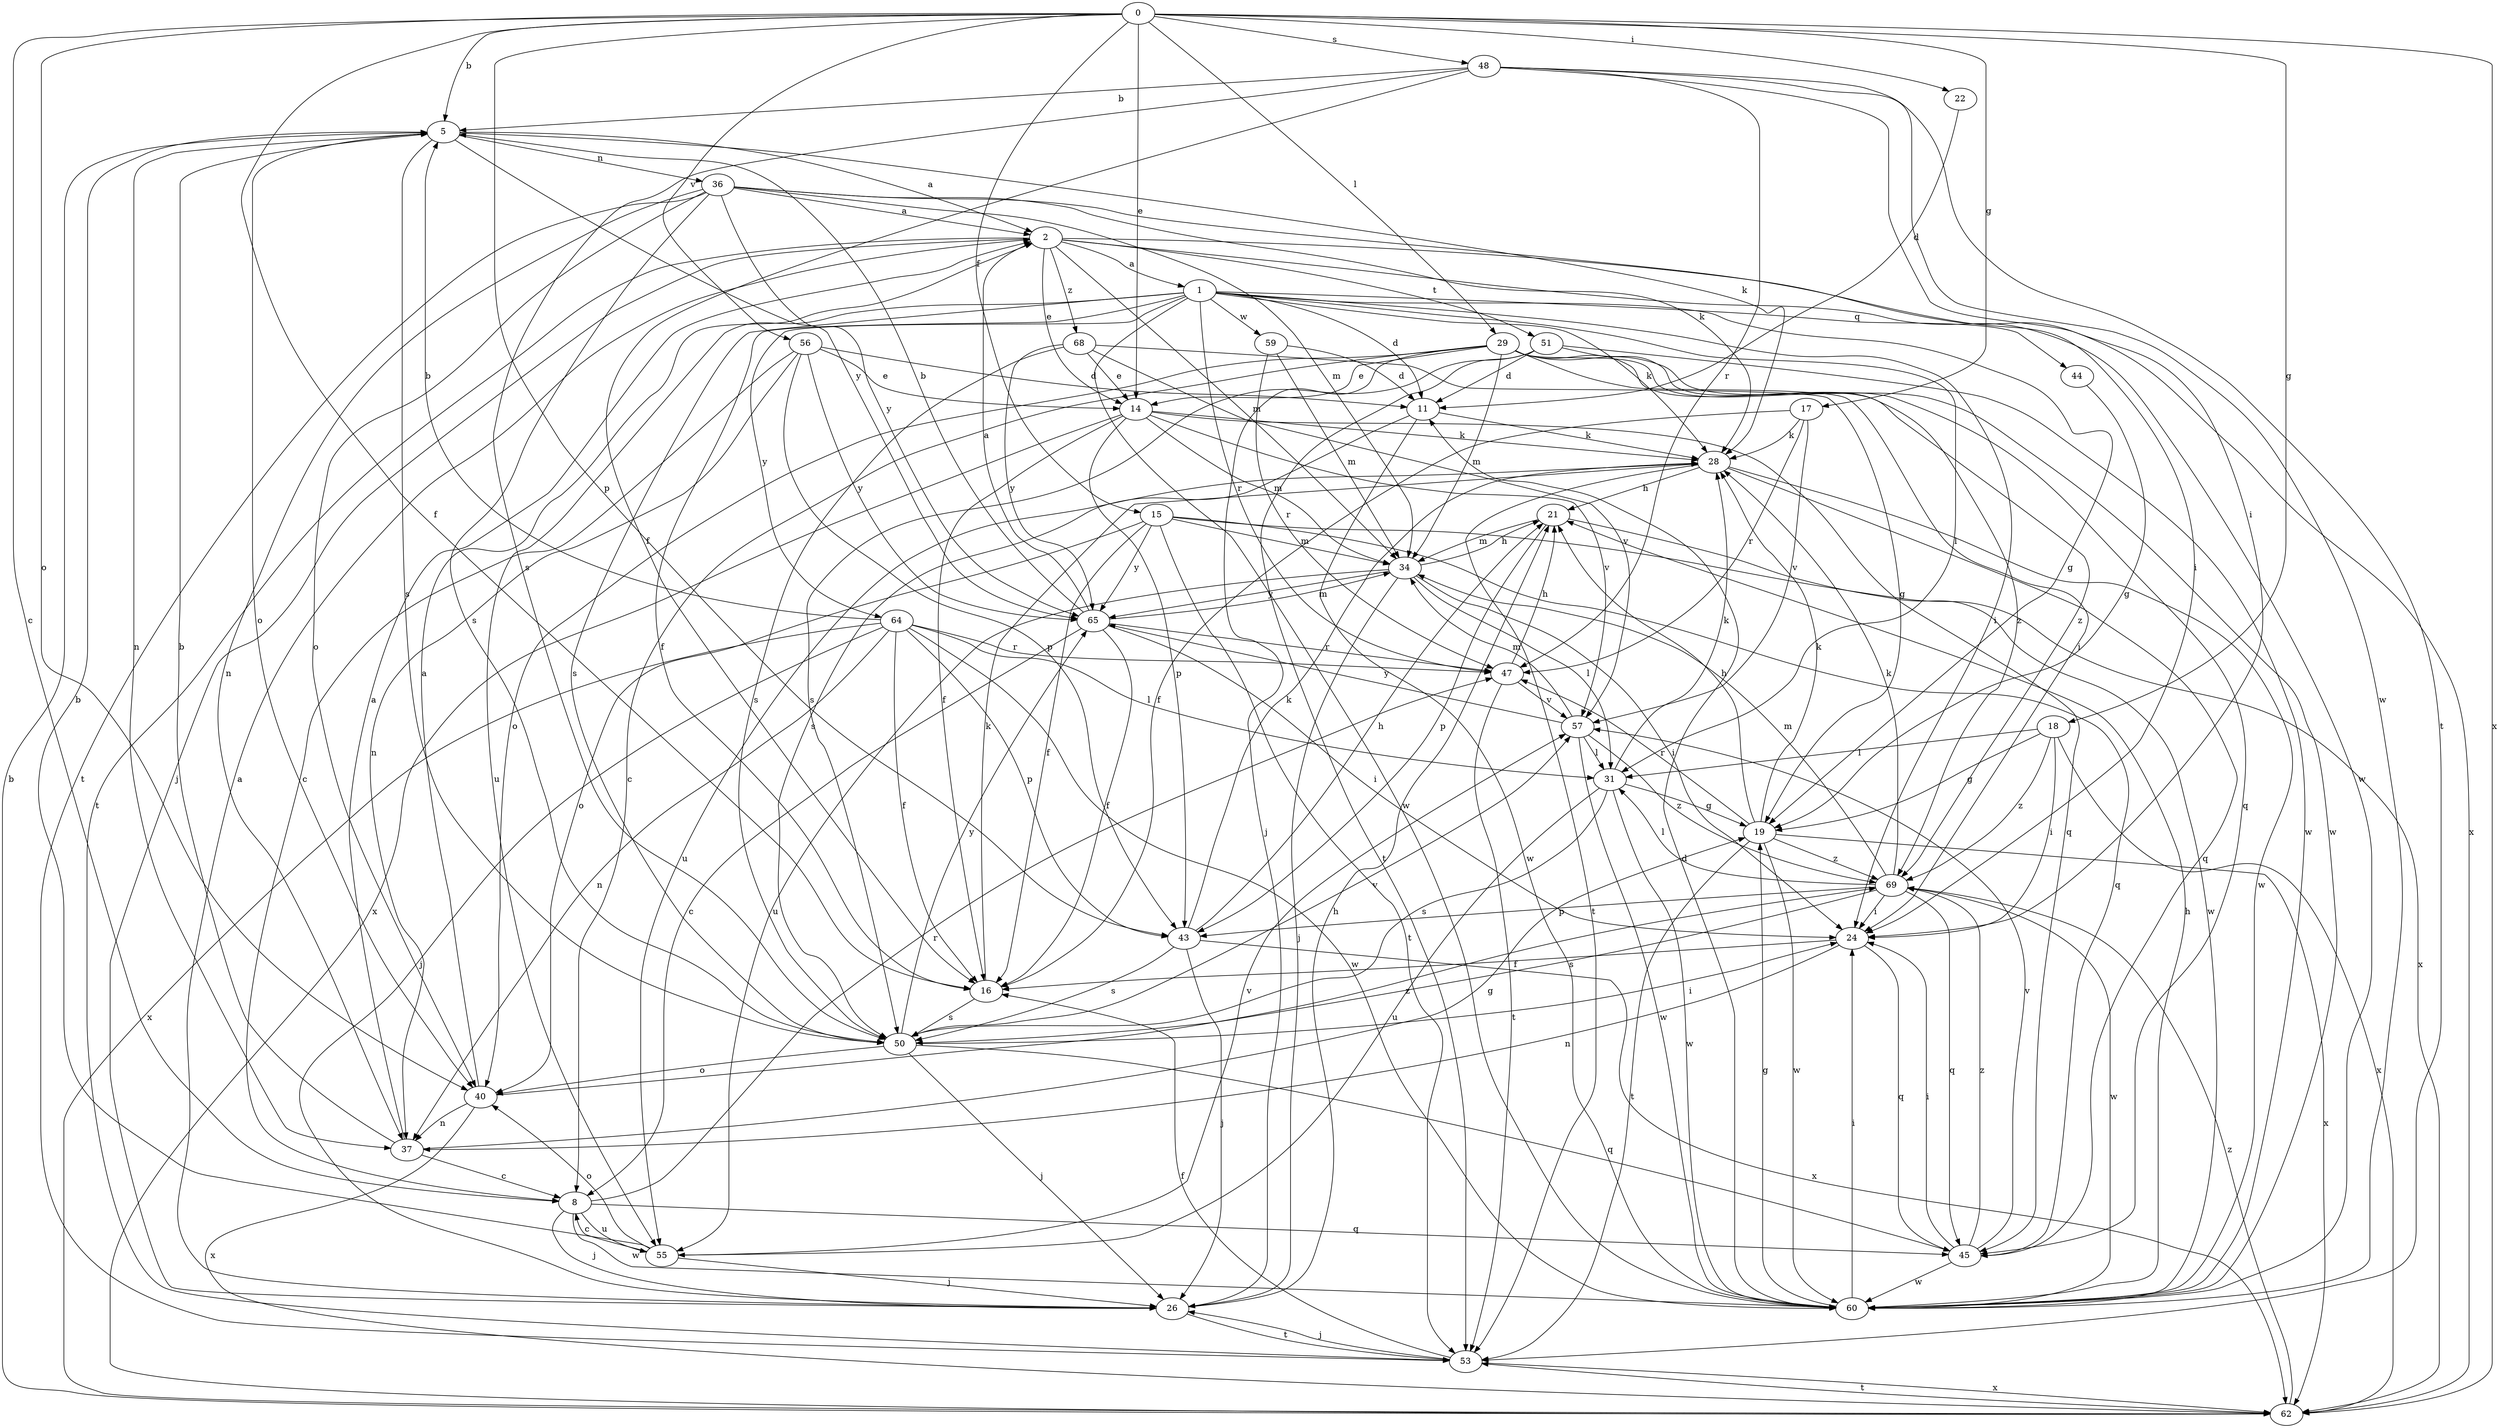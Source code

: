strict digraph  {
0;
1;
2;
5;
8;
11;
14;
15;
16;
17;
18;
19;
21;
22;
24;
26;
28;
29;
31;
34;
36;
37;
40;
43;
44;
45;
47;
48;
50;
51;
53;
55;
56;
57;
59;
60;
62;
64;
65;
68;
69;
0 -> 5  [label=b];
0 -> 8  [label=c];
0 -> 14  [label=e];
0 -> 15  [label=f];
0 -> 16  [label=f];
0 -> 17  [label=g];
0 -> 18  [label=g];
0 -> 22  [label=i];
0 -> 29  [label=l];
0 -> 40  [label=o];
0 -> 43  [label=p];
0 -> 48  [label=s];
0 -> 56  [label=v];
0 -> 62  [label=x];
1 -> 11  [label=d];
1 -> 16  [label=f];
1 -> 19  [label=g];
1 -> 24  [label=i];
1 -> 28  [label=k];
1 -> 31  [label=l];
1 -> 44  [label=q];
1 -> 47  [label=r];
1 -> 50  [label=s];
1 -> 55  [label=u];
1 -> 59  [label=w];
1 -> 60  [label=w];
1 -> 64  [label=y];
2 -> 1  [label=a];
2 -> 14  [label=e];
2 -> 26  [label=j];
2 -> 34  [label=m];
2 -> 51  [label=t];
2 -> 53  [label=t];
2 -> 60  [label=w];
2 -> 62  [label=x];
2 -> 68  [label=z];
5 -> 2  [label=a];
5 -> 28  [label=k];
5 -> 36  [label=n];
5 -> 37  [label=n];
5 -> 40  [label=o];
5 -> 50  [label=s];
5 -> 65  [label=y];
8 -> 26  [label=j];
8 -> 45  [label=q];
8 -> 47  [label=r];
8 -> 55  [label=u];
8 -> 60  [label=w];
11 -> 28  [label=k];
11 -> 50  [label=s];
11 -> 60  [label=w];
14 -> 16  [label=f];
14 -> 28  [label=k];
14 -> 34  [label=m];
14 -> 43  [label=p];
14 -> 45  [label=q];
14 -> 57  [label=v];
14 -> 62  [label=x];
15 -> 16  [label=f];
15 -> 34  [label=m];
15 -> 40  [label=o];
15 -> 45  [label=q];
15 -> 53  [label=t];
15 -> 62  [label=x];
15 -> 65  [label=y];
16 -> 28  [label=k];
16 -> 50  [label=s];
17 -> 16  [label=f];
17 -> 28  [label=k];
17 -> 47  [label=r];
17 -> 57  [label=v];
18 -> 19  [label=g];
18 -> 24  [label=i];
18 -> 31  [label=l];
18 -> 62  [label=x];
18 -> 69  [label=z];
19 -> 21  [label=h];
19 -> 28  [label=k];
19 -> 47  [label=r];
19 -> 53  [label=t];
19 -> 60  [label=w];
19 -> 62  [label=x];
19 -> 69  [label=z];
21 -> 34  [label=m];
21 -> 43  [label=p];
21 -> 60  [label=w];
22 -> 11  [label=d];
24 -> 16  [label=f];
24 -> 37  [label=n];
24 -> 45  [label=q];
26 -> 2  [label=a];
26 -> 21  [label=h];
26 -> 53  [label=t];
28 -> 21  [label=h];
28 -> 45  [label=q];
28 -> 53  [label=t];
28 -> 55  [label=u];
28 -> 60  [label=w];
29 -> 8  [label=c];
29 -> 14  [label=e];
29 -> 24  [label=i];
29 -> 26  [label=j];
29 -> 34  [label=m];
29 -> 40  [label=o];
29 -> 45  [label=q];
29 -> 60  [label=w];
29 -> 69  [label=z];
31 -> 19  [label=g];
31 -> 28  [label=k];
31 -> 50  [label=s];
31 -> 55  [label=u];
31 -> 60  [label=w];
34 -> 21  [label=h];
34 -> 24  [label=i];
34 -> 26  [label=j];
34 -> 31  [label=l];
34 -> 55  [label=u];
34 -> 65  [label=y];
36 -> 2  [label=a];
36 -> 24  [label=i];
36 -> 28  [label=k];
36 -> 34  [label=m];
36 -> 37  [label=n];
36 -> 40  [label=o];
36 -> 50  [label=s];
36 -> 53  [label=t];
36 -> 65  [label=y];
37 -> 2  [label=a];
37 -> 5  [label=b];
37 -> 8  [label=c];
37 -> 19  [label=g];
40 -> 2  [label=a];
40 -> 37  [label=n];
40 -> 62  [label=x];
40 -> 69  [label=z];
43 -> 21  [label=h];
43 -> 26  [label=j];
43 -> 28  [label=k];
43 -> 50  [label=s];
43 -> 62  [label=x];
44 -> 19  [label=g];
45 -> 24  [label=i];
45 -> 57  [label=v];
45 -> 60  [label=w];
45 -> 69  [label=z];
47 -> 21  [label=h];
47 -> 53  [label=t];
47 -> 57  [label=v];
48 -> 5  [label=b];
48 -> 16  [label=f];
48 -> 24  [label=i];
48 -> 47  [label=r];
48 -> 50  [label=s];
48 -> 53  [label=t];
48 -> 60  [label=w];
50 -> 24  [label=i];
50 -> 26  [label=j];
50 -> 40  [label=o];
50 -> 45  [label=q];
50 -> 57  [label=v];
50 -> 65  [label=y];
51 -> 11  [label=d];
51 -> 50  [label=s];
51 -> 53  [label=t];
51 -> 60  [label=w];
51 -> 69  [label=z];
53 -> 16  [label=f];
53 -> 26  [label=j];
53 -> 62  [label=x];
55 -> 5  [label=b];
55 -> 8  [label=c];
55 -> 26  [label=j];
55 -> 40  [label=o];
55 -> 57  [label=v];
56 -> 8  [label=c];
56 -> 11  [label=d];
56 -> 14  [label=e];
56 -> 37  [label=n];
56 -> 43  [label=p];
56 -> 65  [label=y];
57 -> 31  [label=l];
57 -> 34  [label=m];
57 -> 60  [label=w];
57 -> 65  [label=y];
57 -> 69  [label=z];
59 -> 11  [label=d];
59 -> 34  [label=m];
59 -> 47  [label=r];
60 -> 11  [label=d];
60 -> 19  [label=g];
60 -> 21  [label=h];
60 -> 24  [label=i];
62 -> 5  [label=b];
62 -> 53  [label=t];
62 -> 69  [label=z];
64 -> 5  [label=b];
64 -> 16  [label=f];
64 -> 26  [label=j];
64 -> 31  [label=l];
64 -> 37  [label=n];
64 -> 43  [label=p];
64 -> 47  [label=r];
64 -> 60  [label=w];
64 -> 62  [label=x];
65 -> 2  [label=a];
65 -> 5  [label=b];
65 -> 8  [label=c];
65 -> 16  [label=f];
65 -> 24  [label=i];
65 -> 34  [label=m];
65 -> 47  [label=r];
68 -> 14  [label=e];
68 -> 19  [label=g];
68 -> 50  [label=s];
68 -> 57  [label=v];
68 -> 65  [label=y];
69 -> 24  [label=i];
69 -> 28  [label=k];
69 -> 31  [label=l];
69 -> 34  [label=m];
69 -> 43  [label=p];
69 -> 45  [label=q];
69 -> 50  [label=s];
69 -> 60  [label=w];
}
